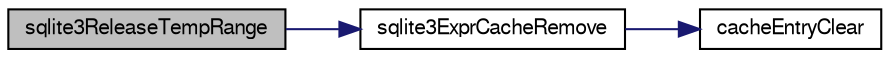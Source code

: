 digraph "sqlite3ReleaseTempRange"
{
  edge [fontname="FreeSans",fontsize="10",labelfontname="FreeSans",labelfontsize="10"];
  node [fontname="FreeSans",fontsize="10",shape=record];
  rankdir="LR";
  Node673472 [label="sqlite3ReleaseTempRange",height=0.2,width=0.4,color="black", fillcolor="grey75", style="filled", fontcolor="black"];
  Node673472 -> Node673473 [color="midnightblue",fontsize="10",style="solid",fontname="FreeSans"];
  Node673473 [label="sqlite3ExprCacheRemove",height=0.2,width=0.4,color="black", fillcolor="white", style="filled",URL="$sqlite3_8c.html#a8b53d9568d9b40b6fc39428b3a19bc5d"];
  Node673473 -> Node673474 [color="midnightblue",fontsize="10",style="solid",fontname="FreeSans"];
  Node673474 [label="cacheEntryClear",height=0.2,width=0.4,color="black", fillcolor="white", style="filled",URL="$sqlite3_8c.html#a695836faaedd1f2926d828f459bce76e"];
}
